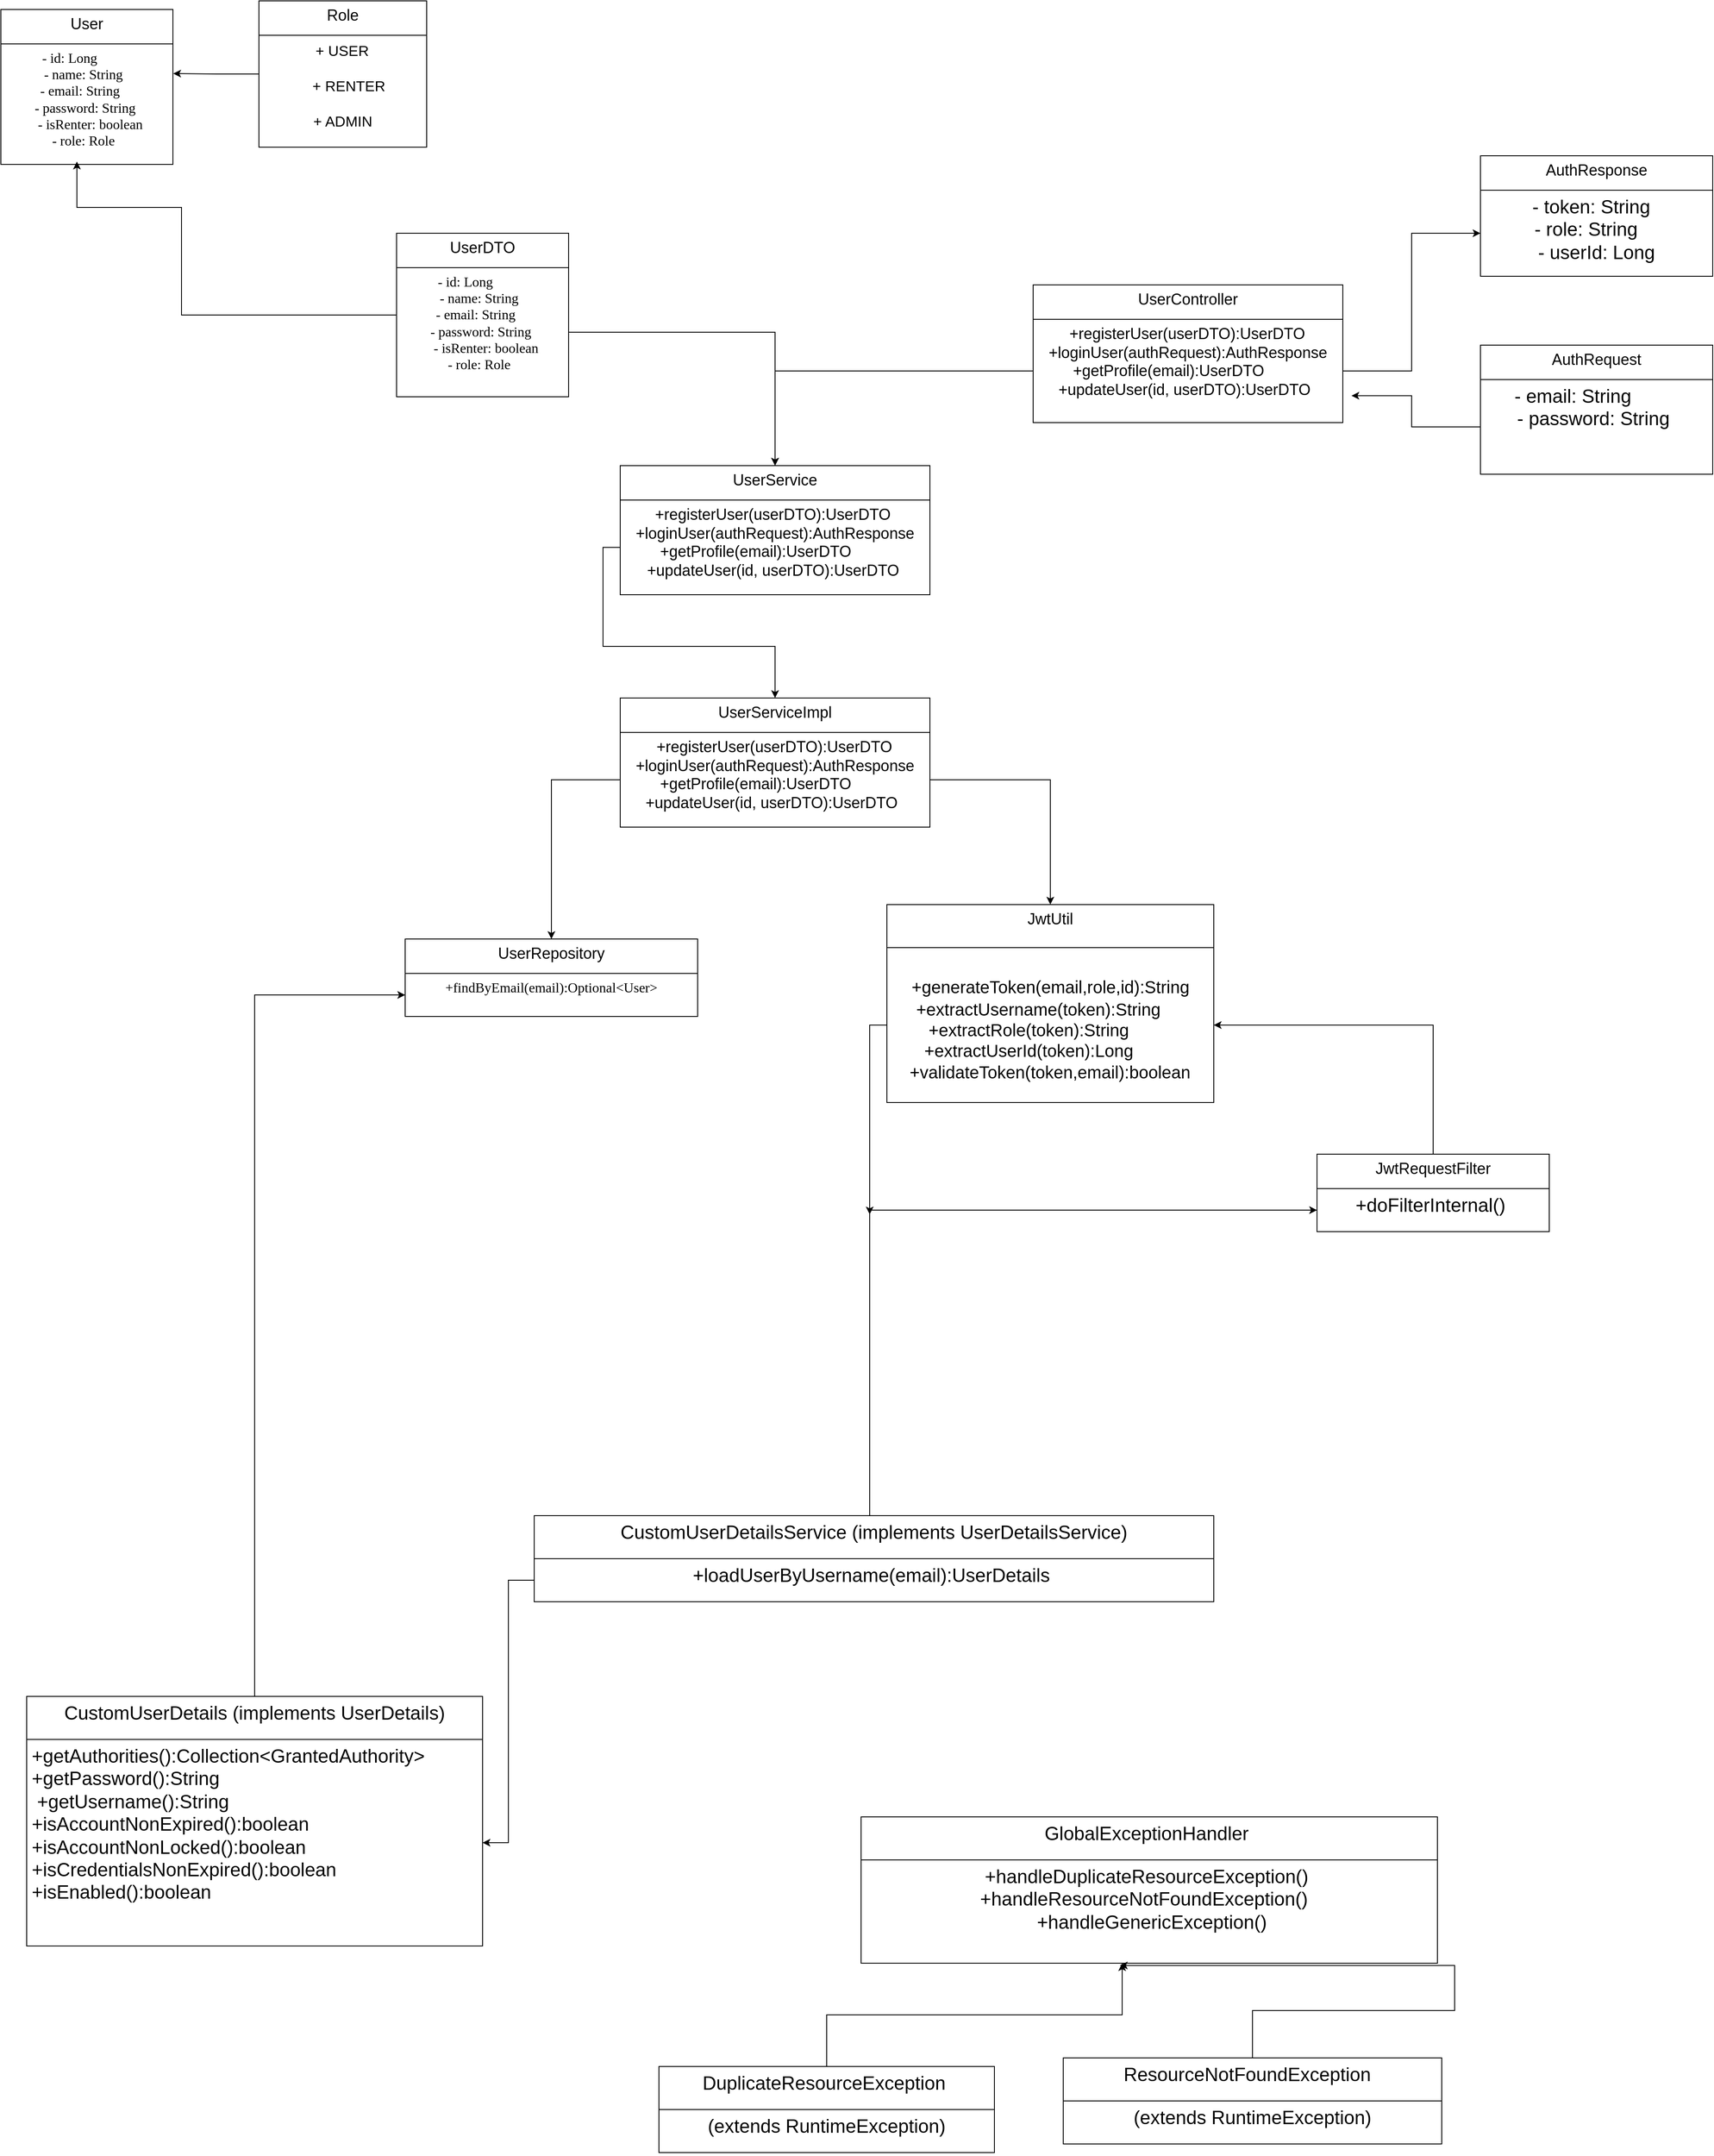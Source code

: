 <mxfile version="27.1.6" pages="2">
  <diagram name="User Service Class Diagram" id="TsXZLVtFr8LwppkSb1QJ">
    <mxGraphModel dx="1281" dy="715" grid="1" gridSize="10" guides="1" tooltips="1" connect="1" arrows="1" fold="1" page="1" pageScale="1" pageWidth="850" pageHeight="1100" math="0" shadow="0">
      <root>
        <mxCell id="0" />
        <mxCell id="1" parent="0" />
        <mxCell id="2Fayb-u_bdMIBWR4WJhT-7" value="&lt;span style=&quot;font-size: 18px; font-weight: 400;&quot;&gt;User&lt;/span&gt;" style="swimlane;fontStyle=1;align=center;verticalAlign=top;childLayout=stackLayout;horizontal=1;startSize=40;horizontalStack=0;resizeParent=1;resizeParentMax=0;resizeLast=0;collapsible=1;marginBottom=0;whiteSpace=wrap;html=1;" parent="1" vertex="1">
          <mxGeometry x="30" y="20" width="200" height="180" as="geometry" />
        </mxCell>
        <mxCell id="2Fayb-u_bdMIBWR4WJhT-10" value="&lt;div style=&quot;&quot;&gt;&lt;font style=&quot;font-size: 16px;&quot; face=&quot;Verdana&quot;&gt;- id: Long&amp;nbsp; &amp;nbsp; &amp;nbsp; &amp;nbsp; &amp;nbsp;&amp;nbsp;&lt;/font&gt;&lt;/div&gt;&lt;div style=&quot;&quot;&gt;&lt;font style=&quot;font-size: 16px;&quot; face=&quot;Verdana&quot;&gt;&amp;nbsp; &amp;nbsp; - name: String&amp;nbsp; &amp;nbsp; &amp;nbsp;&amp;nbsp;&lt;/font&gt;&lt;/div&gt;&lt;div style=&quot;&quot;&gt;&lt;font style=&quot;font-size: 16px;&quot; face=&quot;Verdana&quot;&gt;&amp;nbsp;- email: String&amp;nbsp; &amp;nbsp; &amp;nbsp;&lt;/font&gt;&lt;/div&gt;&lt;div style=&quot;&quot;&gt;&lt;font style=&quot;font-size: 16px;&quot; face=&quot;Verdana&quot;&gt;&amp;nbsp;- password: String&amp;nbsp;&lt;/font&gt;&lt;span style=&quot;font-size: 16px; font-family: Verdana; background-color: transparent; color: light-dark(rgb(0, 0, 0), rgb(255, 255, 255));&quot;&gt;&amp;nbsp;&lt;/span&gt;&lt;/div&gt;&lt;div style=&quot;&quot;&gt;&lt;font style=&quot;font-size: 16px;&quot; face=&quot;Verdana&quot;&gt;&amp;nbsp; &amp;nbsp;- isRenter: boolean&amp;nbsp;&lt;/font&gt;&lt;/div&gt;&lt;div style=&quot;&quot;&gt;&lt;span style=&quot;font-family: Verdana; background-color: transparent; color: light-dark(rgb(0, 0, 0), rgb(255, 255, 255));&quot;&gt;&lt;font style=&quot;font-size: 16px;&quot;&gt;- role: Role&amp;nbsp;&amp;nbsp;&lt;/font&gt;&lt;/span&gt;&lt;/div&gt;" style="text;strokeColor=none;fillColor=none;align=center;verticalAlign=top;spacingLeft=4;spacingRight=4;overflow=hidden;rotatable=0;points=[[0,0.5],[1,0.5]];portConstraint=eastwest;whiteSpace=wrap;html=1;" parent="2Fayb-u_bdMIBWR4WJhT-7" vertex="1">
          <mxGeometry y="40" width="200" height="140" as="geometry" />
        </mxCell>
        <mxCell id="2Fayb-u_bdMIBWR4WJhT-11" value="&lt;span style=&quot;font-size: 18px; font-weight: 400;&quot;&gt;Role&lt;/span&gt;" style="swimlane;fontStyle=1;align=center;verticalAlign=top;childLayout=stackLayout;horizontal=1;startSize=40;horizontalStack=0;resizeParent=1;resizeParentMax=0;resizeLast=0;collapsible=1;marginBottom=0;whiteSpace=wrap;html=1;" parent="1" vertex="1">
          <mxGeometry x="330" y="10" width="195" height="170" as="geometry">
            <mxRectangle x="290" y="60" width="80" height="40" as="alternateBounds" />
          </mxGeometry>
        </mxCell>
        <mxCell id="2Fayb-u_bdMIBWR4WJhT-12" value="&lt;div style=&quot;&quot;&gt;&lt;div&gt;&lt;font style=&quot;font-size: 19px;&quot;&gt;&amp;nbsp; &amp;nbsp; &amp;nbsp; &lt;/font&gt;&lt;font style=&quot;font-size: 17px;&quot;&gt;&amp;nbsp; &amp;nbsp; &amp;nbsp; + USER&amp;nbsp; &amp;nbsp; &amp;nbsp; &amp;nbsp; &amp;nbsp; &amp;nbsp; &amp;nbsp; &amp;nbsp;&lt;/font&gt;&lt;/div&gt;&lt;div&gt;&lt;font style=&quot;font-size: 17px;&quot;&gt;&amp;nbsp; &amp;nbsp; &amp;nbsp; &amp;nbsp; &amp;nbsp; &amp;nbsp; + RENTER&amp;nbsp; &amp;nbsp; &amp;nbsp; &amp;nbsp; &amp;nbsp; &amp;nbsp;&lt;/font&gt;&lt;/div&gt;&lt;div&gt;&lt;span style=&quot;background-color: transparent; color: light-dark(rgb(0, 0, 0), rgb(255, 255, 255));&quot;&gt;&lt;font style=&quot;font-size: 17px;&quot;&gt;+ ADMIN&lt;/font&gt;&lt;/span&gt;&lt;/div&gt;&lt;/div&gt;" style="text;strokeColor=none;fillColor=none;align=center;verticalAlign=top;spacingLeft=4;spacingRight=4;overflow=hidden;rotatable=0;points=[[0,0.5],[1,0.5]];portConstraint=eastwest;whiteSpace=wrap;html=1;" parent="2Fayb-u_bdMIBWR4WJhT-11" vertex="1">
          <mxGeometry y="40" width="195" height="130" as="geometry" />
        </mxCell>
        <mxCell id="2Fayb-u_bdMIBWR4WJhT-42" style="edgeStyle=orthogonalEdgeStyle;rounded=0;orthogonalLoop=1;jettySize=auto;html=1;entryX=0.442;entryY=0.977;entryDx=0;entryDy=0;entryPerimeter=0;" parent="1" source="2Fayb-u_bdMIBWR4WJhT-15" target="2Fayb-u_bdMIBWR4WJhT-10" edge="1">
          <mxGeometry relative="1" as="geometry">
            <mxPoint x="130" y="250" as="targetPoint" />
            <Array as="points">
              <mxPoint x="240" y="375" />
              <mxPoint x="240" y="250" />
              <mxPoint x="118" y="250" />
            </Array>
          </mxGeometry>
        </mxCell>
        <mxCell id="2Fayb-u_bdMIBWR4WJhT-15" value="&lt;span style=&quot;font-size: 18px; font-weight: 400;&quot;&gt;UserDTO&lt;/span&gt;" style="swimlane;fontStyle=1;align=center;verticalAlign=top;childLayout=stackLayout;horizontal=1;startSize=40;horizontalStack=0;resizeParent=1;resizeParentMax=0;resizeLast=0;collapsible=1;marginBottom=0;whiteSpace=wrap;html=1;" parent="1" vertex="1">
          <mxGeometry x="490" y="280" width="200" height="190" as="geometry" />
        </mxCell>
        <mxCell id="2Fayb-u_bdMIBWR4WJhT-16" value="&lt;div style=&quot;&quot;&gt;&lt;font style=&quot;font-size: 16px;&quot; face=&quot;Verdana&quot;&gt;- id: Long&amp;nbsp; &amp;nbsp; &amp;nbsp; &amp;nbsp; &amp;nbsp;&amp;nbsp;&lt;/font&gt;&lt;/div&gt;&lt;div style=&quot;&quot;&gt;&lt;font style=&quot;font-size: 16px;&quot; face=&quot;Verdana&quot;&gt;&amp;nbsp; &amp;nbsp; - name: String&amp;nbsp; &amp;nbsp; &amp;nbsp;&amp;nbsp;&lt;/font&gt;&lt;/div&gt;&lt;div style=&quot;&quot;&gt;&lt;font style=&quot;font-size: 16px;&quot; face=&quot;Verdana&quot;&gt;&amp;nbsp;- email: String&amp;nbsp; &amp;nbsp; &amp;nbsp;&lt;/font&gt;&lt;/div&gt;&lt;div style=&quot;&quot;&gt;&lt;font style=&quot;font-size: 16px;&quot; face=&quot;Verdana&quot;&gt;&amp;nbsp;- password: String&amp;nbsp;&lt;/font&gt;&lt;span style=&quot;font-size: 16px; font-family: Verdana; background-color: transparent; color: light-dark(rgb(0, 0, 0), rgb(255, 255, 255));&quot;&gt;&amp;nbsp;&lt;/span&gt;&lt;/div&gt;&lt;div style=&quot;&quot;&gt;&lt;font style=&quot;font-size: 16px;&quot; face=&quot;Verdana&quot;&gt;&amp;nbsp; &amp;nbsp;- isRenter: boolean&amp;nbsp;&lt;/font&gt;&lt;/div&gt;&lt;div style=&quot;&quot;&gt;&lt;span style=&quot;font-family: Verdana; background-color: transparent; color: light-dark(rgb(0, 0, 0), rgb(255, 255, 255));&quot;&gt;&lt;font style=&quot;font-size: 16px;&quot;&gt;- role: Role&amp;nbsp;&amp;nbsp;&lt;/font&gt;&lt;/span&gt;&lt;/div&gt;" style="text;strokeColor=none;fillColor=none;align=center;verticalAlign=top;spacingLeft=4;spacingRight=4;overflow=hidden;rotatable=0;points=[[0,0.5],[1,0.5]];portConstraint=eastwest;whiteSpace=wrap;html=1;" parent="2Fayb-u_bdMIBWR4WJhT-15" vertex="1">
          <mxGeometry y="40" width="200" height="150" as="geometry" />
        </mxCell>
        <mxCell id="2Fayb-u_bdMIBWR4WJhT-17" value="&lt;span style=&quot;font-size: 18px; font-weight: 400;&quot;&gt;UserRepository&lt;/span&gt;" style="swimlane;fontStyle=1;align=center;verticalAlign=top;childLayout=stackLayout;horizontal=1;startSize=40;horizontalStack=0;resizeParent=1;resizeParentMax=0;resizeLast=0;collapsible=1;marginBottom=0;whiteSpace=wrap;html=1;" parent="1" vertex="1">
          <mxGeometry x="500" y="1100" width="340" height="90" as="geometry" />
        </mxCell>
        <mxCell id="2Fayb-u_bdMIBWR4WJhT-18" value="&lt;div style=&quot;&quot;&gt;&lt;font face=&quot;Verdana&quot;&gt;&lt;span style=&quot;font-size: 16px;&quot;&gt;+findByEmail(email):Optional&amp;lt;User&amp;gt;&lt;/span&gt;&lt;/font&gt;&lt;/div&gt;" style="text;strokeColor=none;fillColor=none;align=center;verticalAlign=top;spacingLeft=4;spacingRight=4;overflow=hidden;rotatable=0;points=[[0,0.5],[1,0.5]];portConstraint=eastwest;whiteSpace=wrap;html=1;" parent="2Fayb-u_bdMIBWR4WJhT-17" vertex="1">
          <mxGeometry y="40" width="340" height="50" as="geometry" />
        </mxCell>
        <mxCell id="2Fayb-u_bdMIBWR4WJhT-19" value="&lt;span style=&quot;font-size: 18px; font-weight: 400;&quot;&gt;UserService&lt;/span&gt;" style="swimlane;fontStyle=1;align=center;verticalAlign=top;childLayout=stackLayout;horizontal=1;startSize=40;horizontalStack=0;resizeParent=1;resizeParentMax=0;resizeLast=0;collapsible=1;marginBottom=0;whiteSpace=wrap;html=1;" parent="1" vertex="1">
          <mxGeometry x="750" y="550" width="360" height="150" as="geometry" />
        </mxCell>
        <mxCell id="2Fayb-u_bdMIBWR4WJhT-20" value="&lt;div&gt;&lt;font style=&quot;font-size: 18px;&quot;&gt;+registerUser(userDTO):UserDTO&amp;nbsp;&lt;/font&gt;&lt;/div&gt;&lt;div&gt;&lt;font style=&quot;font-size: 18px;&quot;&gt;&amp;nbsp;+loginUser(authRequest):AuthResponse&amp;nbsp;&lt;/font&gt;&lt;/div&gt;&lt;div&gt;&lt;font style=&quot;font-size: 18px;&quot;&gt;&amp;nbsp;+getProfile(email):UserDTO&amp;nbsp; &amp;nbsp; &amp;nbsp; &amp;nbsp; &amp;nbsp;&amp;nbsp;&lt;/font&gt;&lt;/div&gt;&lt;div style=&quot;&quot;&gt;&lt;font style=&quot;font-size: 18px;&quot;&gt;&lt;span style=&quot;background-color: transparent; color: light-dark(rgb(0, 0, 0), rgb(255, 255, 255));&quot;&gt;+updateUser(id, userDTO):UserDTO&lt;/span&gt;&lt;span style=&quot;background-color: transparent; color: light-dark(rgb(0, 0, 0), rgb(255, 255, 255)); font-family: Verdana;&quot;&gt;&amp;nbsp;&lt;/span&gt;&lt;/font&gt;&lt;/div&gt;" style="text;strokeColor=none;fillColor=none;align=center;verticalAlign=top;spacingLeft=4;spacingRight=4;overflow=hidden;rotatable=0;points=[[0,0.5],[1,0.5]];portConstraint=eastwest;whiteSpace=wrap;html=1;" parent="2Fayb-u_bdMIBWR4WJhT-19" vertex="1">
          <mxGeometry y="40" width="360" height="110" as="geometry" />
        </mxCell>
        <mxCell id="2Fayb-u_bdMIBWR4WJhT-22" value="&lt;span style=&quot;font-size: 18px; font-weight: 400;&quot;&gt;UserServiceImpl&lt;/span&gt;" style="swimlane;fontStyle=1;align=center;verticalAlign=top;childLayout=stackLayout;horizontal=1;startSize=40;horizontalStack=0;resizeParent=1;resizeParentMax=0;resizeLast=0;collapsible=1;marginBottom=0;whiteSpace=wrap;html=1;" parent="1" vertex="1">
          <mxGeometry x="750" y="820" width="360" height="150" as="geometry" />
        </mxCell>
        <mxCell id="2Fayb-u_bdMIBWR4WJhT-23" value="&lt;div&gt;&amp;nbsp;&lt;font style=&quot;font-size: 18px;&quot;&gt;+registerUser(userDTO):UserDTO&amp;nbsp;&lt;/font&gt;&lt;/div&gt;&lt;div&gt;&lt;font style=&quot;font-size: 18px;&quot;&gt;&amp;nbsp;+loginUser(authRequest):AuthResponse&amp;nbsp;&lt;/font&gt;&lt;/div&gt;&lt;div&gt;&lt;font style=&quot;font-size: 18px;&quot;&gt;&amp;nbsp;+getProfile(email):UserDTO&amp;nbsp; &amp;nbsp; &amp;nbsp; &amp;nbsp; &amp;nbsp;&amp;nbsp;&lt;/font&gt;&lt;/div&gt;&lt;div style=&quot;&quot;&gt;&lt;span style=&quot;background-color: transparent; color: light-dark(rgb(0, 0, 0), rgb(255, 255, 255));&quot;&gt;&lt;font style=&quot;font-size: 18px;&quot;&gt;+updateUser(id, userDTO):UserDTO&lt;/font&gt;&lt;/span&gt;&lt;span style=&quot;font-size: 16px; background-color: transparent; color: light-dark(rgb(0, 0, 0), rgb(255, 255, 255)); font-family: Verdana;&quot;&gt;&amp;nbsp;&amp;nbsp;&lt;/span&gt;&lt;/div&gt;" style="text;strokeColor=none;fillColor=none;align=center;verticalAlign=top;spacingLeft=4;spacingRight=4;overflow=hidden;rotatable=0;points=[[0,0.5],[1,0.5]];portConstraint=eastwest;whiteSpace=wrap;html=1;" parent="2Fayb-u_bdMIBWR4WJhT-22" vertex="1">
          <mxGeometry y="40" width="360" height="110" as="geometry" />
        </mxCell>
        <mxCell id="2Fayb-u_bdMIBWR4WJhT-24" value="&lt;span style=&quot;font-size: 18px; font-weight: 400;&quot;&gt;AuthRequest&lt;/span&gt;" style="swimlane;fontStyle=1;align=center;verticalAlign=top;childLayout=stackLayout;horizontal=1;startSize=40;horizontalStack=0;resizeParent=1;resizeParentMax=0;resizeLast=0;collapsible=1;marginBottom=0;whiteSpace=wrap;html=1;" parent="1" vertex="1">
          <mxGeometry x="1750" y="410" width="270" height="150" as="geometry" />
        </mxCell>
        <mxCell id="2Fayb-u_bdMIBWR4WJhT-25" value="&lt;div&gt;&lt;font style=&quot;font-size: 22px;&quot;&gt;- email: String&amp;nbsp; &amp;nbsp; &amp;nbsp; &amp;nbsp; &amp;nbsp;&lt;/font&gt;&lt;/div&gt;&lt;div&gt;&lt;span style=&quot;background-color: transparent;&quot;&gt;&lt;font style=&quot;font-size: 22px;&quot;&gt;&amp;nbsp;- password: String&amp;nbsp;&lt;/font&gt;&amp;nbsp;&lt;/span&gt;&lt;span style=&quot;background-color: transparent; color: light-dark(rgb(0, 0, 0), rgb(255, 255, 255)); font-family: Verdana; font-size: 16px;&quot;&gt;&amp;nbsp;&lt;/span&gt;&lt;/div&gt;" style="text;strokeColor=none;fillColor=none;align=center;verticalAlign=top;spacingLeft=4;spacingRight=4;overflow=hidden;rotatable=0;points=[[0,0.5],[1,0.5]];portConstraint=eastwest;whiteSpace=wrap;html=1;" parent="2Fayb-u_bdMIBWR4WJhT-24" vertex="1">
          <mxGeometry y="40" width="270" height="110" as="geometry" />
        </mxCell>
        <mxCell id="2Fayb-u_bdMIBWR4WJhT-26" value="&lt;span style=&quot;font-size: 18px; font-weight: 400;&quot;&gt;AuthResponse&lt;/span&gt;" style="swimlane;fontStyle=1;align=center;verticalAlign=top;childLayout=stackLayout;horizontal=1;startSize=40;horizontalStack=0;resizeParent=1;resizeParentMax=0;resizeLast=0;collapsible=1;marginBottom=0;whiteSpace=wrap;html=1;" parent="1" vertex="1">
          <mxGeometry x="1750" y="190" width="270" height="140" as="geometry" />
        </mxCell>
        <mxCell id="2Fayb-u_bdMIBWR4WJhT-27" value="&lt;div&gt;&lt;span style=&quot;font-size: 22px;&quot;&gt;&amp;nbsp; &amp;nbsp; &amp;nbsp; &amp;nbsp;- token: String&amp;nbsp; &amp;nbsp; &amp;nbsp; &amp;nbsp; &amp;nbsp;&lt;/span&gt;&lt;/div&gt;&lt;div&gt;&lt;span style=&quot;font-size: 22px;&quot;&gt;&amp;nbsp; &amp;nbsp; &amp;nbsp; - role: String&amp;nbsp; &amp;nbsp; &amp;nbsp; &amp;nbsp; &amp;nbsp;&amp;nbsp;&lt;/span&gt;&lt;/div&gt;&lt;div&gt;&lt;span style=&quot;font-size: 22px; background-color: transparent; color: light-dark(rgb(0, 0, 0), rgb(255, 255, 255));&quot;&gt;&amp;nbsp;- userId: Long&amp;nbsp;&lt;/span&gt;&lt;/div&gt;" style="text;strokeColor=none;fillColor=none;align=center;verticalAlign=top;spacingLeft=4;spacingRight=4;overflow=hidden;rotatable=0;points=[[0,0.5],[1,0.5]];portConstraint=eastwest;whiteSpace=wrap;html=1;" parent="2Fayb-u_bdMIBWR4WJhT-26" vertex="1">
          <mxGeometry y="40" width="270" height="100" as="geometry" />
        </mxCell>
        <mxCell id="2Fayb-u_bdMIBWR4WJhT-28" value="&lt;span style=&quot;font-size: 18px; font-weight: 400;&quot;&gt;JwtUtil&lt;/span&gt;" style="swimlane;fontStyle=1;align=center;verticalAlign=top;childLayout=stackLayout;horizontal=1;startSize=50;horizontalStack=0;resizeParent=1;resizeParentMax=0;resizeLast=0;collapsible=1;marginBottom=0;whiteSpace=wrap;html=1;" parent="1" vertex="1">
          <mxGeometry x="1060" y="1060" width="380" height="230" as="geometry" />
        </mxCell>
        <mxCell id="2Fayb-u_bdMIBWR4WJhT-61" style="edgeStyle=orthogonalEdgeStyle;rounded=0;orthogonalLoop=1;jettySize=auto;html=1;exitX=0;exitY=0.5;exitDx=0;exitDy=0;" parent="2Fayb-u_bdMIBWR4WJhT-28" source="2Fayb-u_bdMIBWR4WJhT-29" edge="1">
          <mxGeometry relative="1" as="geometry">
            <mxPoint x="-20" y="360" as="targetPoint" />
            <Array as="points">
              <mxPoint x="-20" y="140" />
            </Array>
          </mxGeometry>
        </mxCell>
        <mxCell id="2Fayb-u_bdMIBWR4WJhT-29" value="&lt;div&gt;&lt;span style=&quot;font-size: 22px;&quot;&gt;&amp;nbsp; &amp;nbsp; &amp;nbsp; &amp;nbsp;&lt;/span&gt;&lt;span style=&quot;background-color: transparent;&quot;&gt;&lt;font style=&quot;font-size: 20px;&quot;&gt;+generateToken(email,role,id):String&amp;nbsp;&lt;/font&gt;&lt;/span&gt;&lt;/div&gt;&lt;div&gt;&lt;font style=&quot;font-size: 20px;&quot;&gt;&amp;nbsp;+extractUsername(token):String&amp;nbsp; &amp;nbsp; &amp;nbsp;&amp;nbsp;&lt;/font&gt;&lt;/div&gt;&lt;div&gt;&lt;font style=&quot;font-size: 20px;&quot;&gt;&amp;nbsp;+extractRole(token):String&amp;nbsp; &amp;nbsp; &amp;nbsp; &amp;nbsp; &amp;nbsp;&amp;nbsp;&lt;/font&gt;&lt;/div&gt;&lt;div&gt;&lt;font style=&quot;font-size: 20px;&quot;&gt;&amp;nbsp;+extractUserId(token):Long&amp;nbsp; &amp;nbsp; &amp;nbsp; &amp;nbsp; &amp;nbsp;&amp;nbsp;&lt;/font&gt;&lt;/div&gt;&lt;div&gt;&lt;span style=&quot;background-color: transparent;&quot;&gt;&lt;font style=&quot;font-size: 20px;&quot;&gt;&amp;nbsp;+validateToken(token,email):boolean&lt;/font&gt;&lt;/span&gt;&lt;span style=&quot;font-size: 22px; background-color: transparent; color: light-dark(rgb(0, 0, 0), rgb(255, 255, 255));&quot;&gt;&amp;nbsp;&lt;/span&gt;&lt;/div&gt;" style="text;strokeColor=none;fillColor=none;align=center;verticalAlign=top;spacingLeft=4;spacingRight=4;overflow=hidden;rotatable=0;points=[[0,0.5],[1,0.5]];portConstraint=eastwest;whiteSpace=wrap;html=1;" parent="2Fayb-u_bdMIBWR4WJhT-28" vertex="1">
          <mxGeometry y="50" width="380" height="180" as="geometry" />
        </mxCell>
        <mxCell id="2Fayb-u_bdMIBWR4WJhT-58" style="edgeStyle=orthogonalEdgeStyle;rounded=0;orthogonalLoop=1;jettySize=auto;html=1;exitX=0.5;exitY=0;exitDx=0;exitDy=0;" parent="1" source="2Fayb-u_bdMIBWR4WJhT-30" target="2Fayb-u_bdMIBWR4WJhT-29" edge="1">
          <mxGeometry relative="1" as="geometry" />
        </mxCell>
        <mxCell id="2Fayb-u_bdMIBWR4WJhT-30" value="&lt;span style=&quot;font-size: 18px; font-weight: 400;&quot;&gt;JwtRequestFilter&lt;/span&gt;" style="swimlane;fontStyle=1;align=center;verticalAlign=top;childLayout=stackLayout;horizontal=1;startSize=40;horizontalStack=0;resizeParent=1;resizeParentMax=0;resizeLast=0;collapsible=1;marginBottom=0;whiteSpace=wrap;html=1;" parent="1" vertex="1">
          <mxGeometry x="1560" y="1350" width="270" height="90" as="geometry" />
        </mxCell>
        <mxCell id="2Fayb-u_bdMIBWR4WJhT-31" value="&lt;span style=&quot;font-size: 22px;&quot;&gt;+doFilterInternal()&amp;nbsp;&lt;/span&gt;" style="text;strokeColor=none;fillColor=none;align=center;verticalAlign=top;spacingLeft=4;spacingRight=4;overflow=hidden;rotatable=0;points=[[0,0.5],[1,0.5]];portConstraint=eastwest;whiteSpace=wrap;html=1;" parent="2Fayb-u_bdMIBWR4WJhT-30" vertex="1">
          <mxGeometry y="40" width="270" height="50" as="geometry" />
        </mxCell>
        <mxCell id="2Fayb-u_bdMIBWR4WJhT-60" style="edgeStyle=orthogonalEdgeStyle;rounded=0;orthogonalLoop=1;jettySize=auto;html=1;exitX=0.5;exitY=0;exitDx=0;exitDy=0;" parent="1" source="2Fayb-u_bdMIBWR4WJhT-34" target="2Fayb-u_bdMIBWR4WJhT-31" edge="1">
          <mxGeometry relative="1" as="geometry">
            <mxPoint x="1050" y="1750" as="sourcePoint" />
            <Array as="points">
              <mxPoint x="1040" y="1770" />
              <mxPoint x="1040" y="1415" />
            </Array>
          </mxGeometry>
        </mxCell>
        <mxCell id="2Fayb-u_bdMIBWR4WJhT-62" style="edgeStyle=orthogonalEdgeStyle;rounded=0;orthogonalLoop=1;jettySize=auto;html=1;exitX=0.5;exitY=0;exitDx=0;exitDy=0;entryX=0;entryY=0.5;entryDx=0;entryDy=0;" parent="1" source="2Fayb-u_bdMIBWR4WJhT-32" target="2Fayb-u_bdMIBWR4WJhT-18" edge="1">
          <mxGeometry relative="1" as="geometry" />
        </mxCell>
        <mxCell id="2Fayb-u_bdMIBWR4WJhT-32" value="&lt;span style=&quot;font-weight: 400;&quot;&gt;&lt;font style=&quot;font-size: 22px;&quot;&gt;CustomUserDetails (implements UserDetails)&lt;/font&gt;&lt;/span&gt;" style="swimlane;fontStyle=1;align=center;verticalAlign=top;childLayout=stackLayout;horizontal=1;startSize=50;horizontalStack=0;resizeParent=1;resizeParentMax=0;resizeLast=0;collapsible=1;marginBottom=0;whiteSpace=wrap;html=1;" parent="1" vertex="1">
          <mxGeometry x="60" y="1980" width="530" height="290" as="geometry" />
        </mxCell>
        <mxCell id="2Fayb-u_bdMIBWR4WJhT-33" value="&lt;div&gt;&lt;span style=&quot;font-size: 22px;&quot;&gt;+getAuthorities():Collection&amp;lt;GrantedAuthority&amp;gt;&amp;nbsp;&lt;/span&gt;&lt;span style=&quot;font-size: 22px; background-color: transparent; color: light-dark(rgb(0, 0, 0), rgb(255, 255, 255));&quot;&gt;&amp;nbsp;&lt;/span&gt;&lt;/div&gt;&lt;div&gt;&lt;span style=&quot;font-size: 22px; background-color: transparent; color: light-dark(rgb(0, 0, 0), rgb(255, 255, 255));&quot;&gt;+getPassword():String&amp;nbsp; &amp;nbsp; &amp;nbsp; &amp;nbsp; &amp;nbsp; &amp;nbsp; &amp;nbsp; &amp;nbsp; &amp;nbsp; &amp;nbsp; &amp;nbsp; &amp;nbsp; &amp;nbsp;&lt;/span&gt;&lt;/div&gt;&lt;div&gt;&lt;span style=&quot;font-size: 22px;&quot;&gt;&amp;nbsp;+getUsername():String&amp;nbsp; &amp;nbsp; &amp;nbsp; &amp;nbsp; &amp;nbsp; &amp;nbsp; &amp;nbsp; &amp;nbsp; &amp;nbsp; &amp;nbsp; &amp;nbsp; &amp;nbsp; &amp;nbsp;&lt;/span&gt;&lt;/div&gt;&lt;div&gt;&lt;span style=&quot;font-size: 22px;&quot;&gt;+isAccountNonExpired():boolean&amp;nbsp; &amp;nbsp; &amp;nbsp; &amp;nbsp; &amp;nbsp; &amp;nbsp; &amp;nbsp; &amp;nbsp;&amp;nbsp;&lt;/span&gt;&lt;/div&gt;&lt;div&gt;&lt;span style=&quot;font-size: 22px;&quot;&gt;+isAccountNonLocked():boolean&amp;nbsp; &amp;nbsp; &amp;nbsp; &amp;nbsp; &amp;nbsp; &amp;nbsp; &amp;nbsp; &amp;nbsp; &amp;nbsp;&lt;/span&gt;&lt;/div&gt;&lt;div&gt;&lt;span style=&quot;font-size: 22px;&quot;&gt;+isCredentialsNonExpired():boolean&lt;/span&gt;&lt;/div&gt;&lt;div style=&quot;&quot;&gt;&lt;span style=&quot;font-size: 22px; background-color: transparent; color: light-dark(rgb(0, 0, 0), rgb(255, 255, 255));&quot;&gt;+isEnabled():boolean&lt;/span&gt;&lt;/div&gt;" style="text;strokeColor=none;fillColor=none;align=left;verticalAlign=top;spacingLeft=4;spacingRight=4;overflow=hidden;rotatable=0;points=[[0,0.5],[1,0.5]];portConstraint=eastwest;whiteSpace=wrap;html=1;" parent="2Fayb-u_bdMIBWR4WJhT-32" vertex="1">
          <mxGeometry y="50" width="530" height="240" as="geometry" />
        </mxCell>
        <mxCell id="2Fayb-u_bdMIBWR4WJhT-34" value="&lt;span style=&quot;font-size: 22px; font-weight: 400;&quot;&gt;CustomUserDetailsService (implements UserDetailsService)&lt;/span&gt;" style="swimlane;fontStyle=1;align=center;verticalAlign=top;childLayout=stackLayout;horizontal=1;startSize=50;horizontalStack=0;resizeParent=1;resizeParentMax=0;resizeLast=0;collapsible=1;marginBottom=0;whiteSpace=wrap;html=1;" parent="1" vertex="1">
          <mxGeometry x="650" y="1770" width="790" height="100" as="geometry" />
        </mxCell>
        <mxCell id="2Fayb-u_bdMIBWR4WJhT-35" value="&lt;span style=&quot;font-size: 22px;&quot;&gt;+loadUserByUsername(email):UserDetails&amp;nbsp;&lt;/span&gt;" style="text;strokeColor=none;fillColor=none;align=center;verticalAlign=top;spacingLeft=4;spacingRight=4;overflow=hidden;rotatable=0;points=[[0,0.5],[1,0.5]];portConstraint=eastwest;whiteSpace=wrap;html=1;" parent="2Fayb-u_bdMIBWR4WJhT-34" vertex="1">
          <mxGeometry y="50" width="790" height="50" as="geometry" />
        </mxCell>
        <mxCell id="2Fayb-u_bdMIBWR4WJhT-40" value="&lt;span style=&quot;font-size: 22px; font-weight: 400;&quot;&gt;GlobalExceptionHandler&amp;nbsp;&lt;/span&gt;" style="swimlane;fontStyle=1;align=center;verticalAlign=top;childLayout=stackLayout;horizontal=1;startSize=50;horizontalStack=0;resizeParent=1;resizeParentMax=0;resizeLast=0;collapsible=1;marginBottom=0;whiteSpace=wrap;html=1;" parent="1" vertex="1">
          <mxGeometry x="1030" y="2120" width="670" height="170" as="geometry" />
        </mxCell>
        <mxCell id="2Fayb-u_bdMIBWR4WJhT-41" value="&lt;div&gt;&lt;span style=&quot;font-size: 22px;&quot;&gt;+handleDuplicateResourceException()&amp;nbsp;&lt;/span&gt;&lt;/div&gt;&lt;div&gt;&lt;span style=&quot;font-size: 22px;&quot;&gt;+handleResourceNotFoundException()&amp;nbsp;&amp;nbsp;&lt;/span&gt;&lt;/div&gt;&lt;div&gt;&lt;span style=&quot;font-size: 22px;&quot;&gt;&amp;nbsp;+handleGenericException()&lt;/span&gt;&lt;/div&gt;" style="text;strokeColor=none;fillColor=none;align=center;verticalAlign=top;spacingLeft=4;spacingRight=4;overflow=hidden;rotatable=0;points=[[0,0.5],[1,0.5]];portConstraint=eastwest;whiteSpace=wrap;html=1;" parent="2Fayb-u_bdMIBWR4WJhT-40" vertex="1">
          <mxGeometry y="50" width="670" height="120" as="geometry" />
        </mxCell>
        <mxCell id="2Fayb-u_bdMIBWR4WJhT-44" style="edgeStyle=orthogonalEdgeStyle;rounded=0;orthogonalLoop=1;jettySize=auto;html=1;entryX=1.002;entryY=0.246;entryDx=0;entryDy=0;entryPerimeter=0;" parent="1" source="2Fayb-u_bdMIBWR4WJhT-11" target="2Fayb-u_bdMIBWR4WJhT-10" edge="1">
          <mxGeometry relative="1" as="geometry" />
        </mxCell>
        <mxCell id="2Fayb-u_bdMIBWR4WJhT-45" style="edgeStyle=orthogonalEdgeStyle;rounded=0;orthogonalLoop=1;jettySize=auto;html=1;entryX=0.5;entryY=0;entryDx=0;entryDy=0;" parent="1" source="2Fayb-u_bdMIBWR4WJhT-16" target="2Fayb-u_bdMIBWR4WJhT-19" edge="1">
          <mxGeometry relative="1" as="geometry" />
        </mxCell>
        <mxCell id="2Fayb-u_bdMIBWR4WJhT-48" style="edgeStyle=orthogonalEdgeStyle;rounded=0;orthogonalLoop=1;jettySize=auto;html=1;entryX=0.5;entryY=0;entryDx=0;entryDy=0;" parent="1" source="2Fayb-u_bdMIBWR4WJhT-20" target="2Fayb-u_bdMIBWR4WJhT-22" edge="1">
          <mxGeometry relative="1" as="geometry" />
        </mxCell>
        <mxCell id="2Fayb-u_bdMIBWR4WJhT-49" value="&lt;span style=&quot;font-size: 18px; font-weight: 400;&quot;&gt;UserController&lt;/span&gt;" style="swimlane;fontStyle=1;align=center;verticalAlign=top;childLayout=stackLayout;horizontal=1;startSize=40;horizontalStack=0;resizeParent=1;resizeParentMax=0;resizeLast=0;collapsible=1;marginBottom=0;whiteSpace=wrap;html=1;" parent="1" vertex="1">
          <mxGeometry x="1230" y="340" width="360" height="160" as="geometry" />
        </mxCell>
        <mxCell id="2Fayb-u_bdMIBWR4WJhT-50" value="&lt;div style=&quot;&quot;&gt;&lt;div&gt;&amp;nbsp;&lt;font style=&quot;font-size: 18px;&quot;&gt;+registerUser(userDTO):UserDTO&amp;nbsp;&lt;/font&gt;&lt;/div&gt;&lt;div&gt;&lt;font style=&quot;font-size: 18px;&quot;&gt;&amp;nbsp;+loginUser(authRequest):AuthResponse&amp;nbsp;&lt;/font&gt;&lt;/div&gt;&lt;div&gt;&lt;font style=&quot;font-size: 18px;&quot;&gt;&amp;nbsp;+getProfile(email):UserDTO&amp;nbsp; &amp;nbsp; &amp;nbsp; &amp;nbsp; &amp;nbsp;&amp;nbsp;&lt;/font&gt;&lt;/div&gt;&lt;div&gt;&lt;span style=&quot;background-color: transparent; color: light-dark(rgb(0, 0, 0), rgb(255, 255, 255));&quot;&gt;&lt;font style=&quot;font-size: 18px;&quot;&gt;+updateUser(id, userDTO):UserDTO&lt;/font&gt;&lt;/span&gt;&lt;span style=&quot;font-size: 16px; background-color: transparent; color: light-dark(rgb(0, 0, 0), rgb(255, 255, 255)); font-family: Verdana;&quot;&gt;&amp;nbsp;&amp;nbsp;&lt;/span&gt;&lt;/div&gt;&lt;/div&gt;" style="text;strokeColor=none;fillColor=none;align=center;verticalAlign=top;spacingLeft=4;spacingRight=4;overflow=hidden;rotatable=0;points=[[0,0.5],[1,0.5]];portConstraint=eastwest;whiteSpace=wrap;html=1;" parent="2Fayb-u_bdMIBWR4WJhT-49" vertex="1">
          <mxGeometry y="40" width="360" height="120" as="geometry" />
        </mxCell>
        <mxCell id="2Fayb-u_bdMIBWR4WJhT-52" style="edgeStyle=orthogonalEdgeStyle;rounded=0;orthogonalLoop=1;jettySize=auto;html=1;entryX=0.5;entryY=0;entryDx=0;entryDy=0;" parent="1" source="2Fayb-u_bdMIBWR4WJhT-50" target="2Fayb-u_bdMIBWR4WJhT-19" edge="1">
          <mxGeometry relative="1" as="geometry" />
        </mxCell>
        <mxCell id="2Fayb-u_bdMIBWR4WJhT-53" style="edgeStyle=orthogonalEdgeStyle;rounded=0;orthogonalLoop=1;jettySize=auto;html=1;exitX=0;exitY=0.5;exitDx=0;exitDy=0;entryX=0.5;entryY=0;entryDx=0;entryDy=0;" parent="1" source="2Fayb-u_bdMIBWR4WJhT-23" target="2Fayb-u_bdMIBWR4WJhT-17" edge="1">
          <mxGeometry relative="1" as="geometry" />
        </mxCell>
        <mxCell id="2Fayb-u_bdMIBWR4WJhT-54" style="edgeStyle=orthogonalEdgeStyle;rounded=0;orthogonalLoop=1;jettySize=auto;html=1;entryX=0.5;entryY=0;entryDx=0;entryDy=0;" parent="1" source="2Fayb-u_bdMIBWR4WJhT-23" target="2Fayb-u_bdMIBWR4WJhT-28" edge="1">
          <mxGeometry relative="1" as="geometry" />
        </mxCell>
        <mxCell id="2Fayb-u_bdMIBWR4WJhT-59" value="" style="group" parent="1" vertex="1" connectable="0">
          <mxGeometry x="795" y="2400" width="910" height="110" as="geometry" />
        </mxCell>
        <mxCell id="2Fayb-u_bdMIBWR4WJhT-36" value="&lt;span style=&quot;font-size: 22px; font-weight: 400;&quot;&gt;DuplicateResourceException&amp;nbsp;&lt;/span&gt;" style="swimlane;fontStyle=1;align=center;verticalAlign=top;childLayout=stackLayout;horizontal=1;startSize=50;horizontalStack=0;resizeParent=1;resizeParentMax=0;resizeLast=0;collapsible=1;marginBottom=0;whiteSpace=wrap;html=1;" parent="2Fayb-u_bdMIBWR4WJhT-59" vertex="1">
          <mxGeometry y="10" width="390" height="100" as="geometry" />
        </mxCell>
        <mxCell id="2Fayb-u_bdMIBWR4WJhT-37" value="&lt;span style=&quot;font-size: 22px;&quot;&gt;(extends RuntimeException)&lt;/span&gt;" style="text;strokeColor=none;fillColor=none;align=center;verticalAlign=top;spacingLeft=4;spacingRight=4;overflow=hidden;rotatable=0;points=[[0,0.5],[1,0.5]];portConstraint=eastwest;whiteSpace=wrap;html=1;" parent="2Fayb-u_bdMIBWR4WJhT-36" vertex="1">
          <mxGeometry y="50" width="390" height="50" as="geometry" />
        </mxCell>
        <mxCell id="2Fayb-u_bdMIBWR4WJhT-38" value="&lt;span style=&quot;font-size: 22px; font-weight: 400;&quot;&gt;ResourceNotFoundException&amp;nbsp;&amp;nbsp;&lt;/span&gt;" style="swimlane;fontStyle=1;align=center;verticalAlign=top;childLayout=stackLayout;horizontal=1;startSize=50;horizontalStack=0;resizeParent=1;resizeParentMax=0;resizeLast=0;collapsible=1;marginBottom=0;whiteSpace=wrap;html=1;" parent="2Fayb-u_bdMIBWR4WJhT-59" vertex="1">
          <mxGeometry x="470" width="440" height="100" as="geometry" />
        </mxCell>
        <mxCell id="2Fayb-u_bdMIBWR4WJhT-39" value="&lt;span style=&quot;font-size: 22px;&quot;&gt;(extends RuntimeException)&lt;/span&gt;" style="text;strokeColor=none;fillColor=none;align=center;verticalAlign=top;spacingLeft=4;spacingRight=4;overflow=hidden;rotatable=0;points=[[0,0.5],[1,0.5]];portConstraint=eastwest;whiteSpace=wrap;html=1;" parent="2Fayb-u_bdMIBWR4WJhT-38" vertex="1">
          <mxGeometry y="50" width="440" height="50" as="geometry" />
        </mxCell>
        <mxCell id="2Fayb-u_bdMIBWR4WJhT-55" style="edgeStyle=orthogonalEdgeStyle;rounded=0;orthogonalLoop=1;jettySize=auto;html=1;exitX=0.5;exitY=0;exitDx=0;exitDy=0;entryX=0.453;entryY=1;entryDx=0;entryDy=0;entryPerimeter=0;" parent="2Fayb-u_bdMIBWR4WJhT-59" source="2Fayb-u_bdMIBWR4WJhT-36" target="2Fayb-u_bdMIBWR4WJhT-41" edge="1">
          <mxGeometry relative="1" as="geometry" />
        </mxCell>
        <mxCell id="2Fayb-u_bdMIBWR4WJhT-57" style="edgeStyle=orthogonalEdgeStyle;rounded=0;orthogonalLoop=1;jettySize=auto;html=1;exitX=0.5;exitY=0;exitDx=0;exitDy=0;entryX=0.449;entryY=1.022;entryDx=0;entryDy=0;entryPerimeter=0;" parent="2Fayb-u_bdMIBWR4WJhT-59" source="2Fayb-u_bdMIBWR4WJhT-38" target="2Fayb-u_bdMIBWR4WJhT-41" edge="1">
          <mxGeometry relative="1" as="geometry" />
        </mxCell>
        <mxCell id="2Fayb-u_bdMIBWR4WJhT-63" style="edgeStyle=orthogonalEdgeStyle;rounded=0;orthogonalLoop=1;jettySize=auto;html=1;exitX=0;exitY=0.5;exitDx=0;exitDy=0;" parent="1" source="2Fayb-u_bdMIBWR4WJhT-35" target="2Fayb-u_bdMIBWR4WJhT-33" edge="1">
          <mxGeometry relative="1" as="geometry" />
        </mxCell>
        <mxCell id="2Fayb-u_bdMIBWR4WJhT-65" style="edgeStyle=orthogonalEdgeStyle;rounded=0;orthogonalLoop=1;jettySize=auto;html=1;entryX=1.028;entryY=0.74;entryDx=0;entryDy=0;entryPerimeter=0;" parent="1" source="2Fayb-u_bdMIBWR4WJhT-25" target="2Fayb-u_bdMIBWR4WJhT-50" edge="1">
          <mxGeometry relative="1" as="geometry" />
        </mxCell>
        <mxCell id="2Fayb-u_bdMIBWR4WJhT-67" style="edgeStyle=orthogonalEdgeStyle;rounded=0;orthogonalLoop=1;jettySize=auto;html=1;exitX=1;exitY=0.5;exitDx=0;exitDy=0;" parent="1" source="2Fayb-u_bdMIBWR4WJhT-50" target="2Fayb-u_bdMIBWR4WJhT-27" edge="1">
          <mxGeometry relative="1" as="geometry" />
        </mxCell>
      </root>
    </mxGraphModel>
  </diagram>
  <diagram id="Sbic4XWo8nvbee1Wmzzu" name="Page-2">
    <mxGraphModel dx="280" dy="663" grid="1" gridSize="10" guides="1" tooltips="1" connect="1" arrows="1" fold="1" page="1" pageScale="1" pageWidth="850" pageHeight="1100" math="0" shadow="0">
      <root>
        <mxCell id="0" />
        <mxCell id="1" parent="0" />
        <mxCell id="VwtEPD5puBZqtLKLZsXU-1" value="Actor" style="shape=umlActor;verticalLabelPosition=bottom;verticalAlign=top;html=1;" vertex="1" parent="1">
          <mxGeometry x="60" y="140" width="30" height="60" as="geometry" />
        </mxCell>
        <mxCell id="VwtEPD5puBZqtLKLZsXU-2" value="Actor" style="shape=umlActor;verticalLabelPosition=bottom;verticalAlign=top;html=1;" vertex="1" parent="1">
          <mxGeometry x="60" y="290" width="30" height="60" as="geometry" />
        </mxCell>
        <mxCell id="VwtEPD5puBZqtLKLZsXU-3" value="Actor" style="shape=umlActor;verticalLabelPosition=bottom;verticalAlign=top;html=1;" vertex="1" parent="1">
          <mxGeometry x="60" y="430" width="30" height="60" as="geometry" />
        </mxCell>
        <mxCell id="VwtEPD5puBZqtLKLZsXU-4" value="Object" style="html=1;whiteSpace=wrap;" vertex="1" parent="1">
          <mxGeometry x="150" y="270" width="110" height="270" as="geometry" />
        </mxCell>
        <mxCell id="VwtEPD5puBZqtLKLZsXU-5" value="Actor" style="shape=umlActor;verticalLabelPosition=bottom;verticalAlign=top;html=1;" vertex="1" parent="1">
          <mxGeometry x="70" y="540" width="30" height="60" as="geometry" />
        </mxCell>
      </root>
    </mxGraphModel>
  </diagram>
</mxfile>
